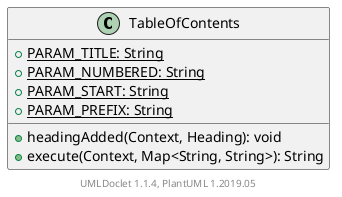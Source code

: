 @startuml

    class TableOfContents [[TableOfContents.html]] {
        {static} +PARAM_TITLE: String
        {static} +PARAM_NUMBERED: String
        {static} +PARAM_START: String
        {static} +PARAM_PREFIX: String
        +headingAdded(Context, Heading): void
        +execute(Context, Map<String, String>): String
    }


    center footer UMLDoclet 1.1.4, PlantUML 1.2019.05
@enduml
